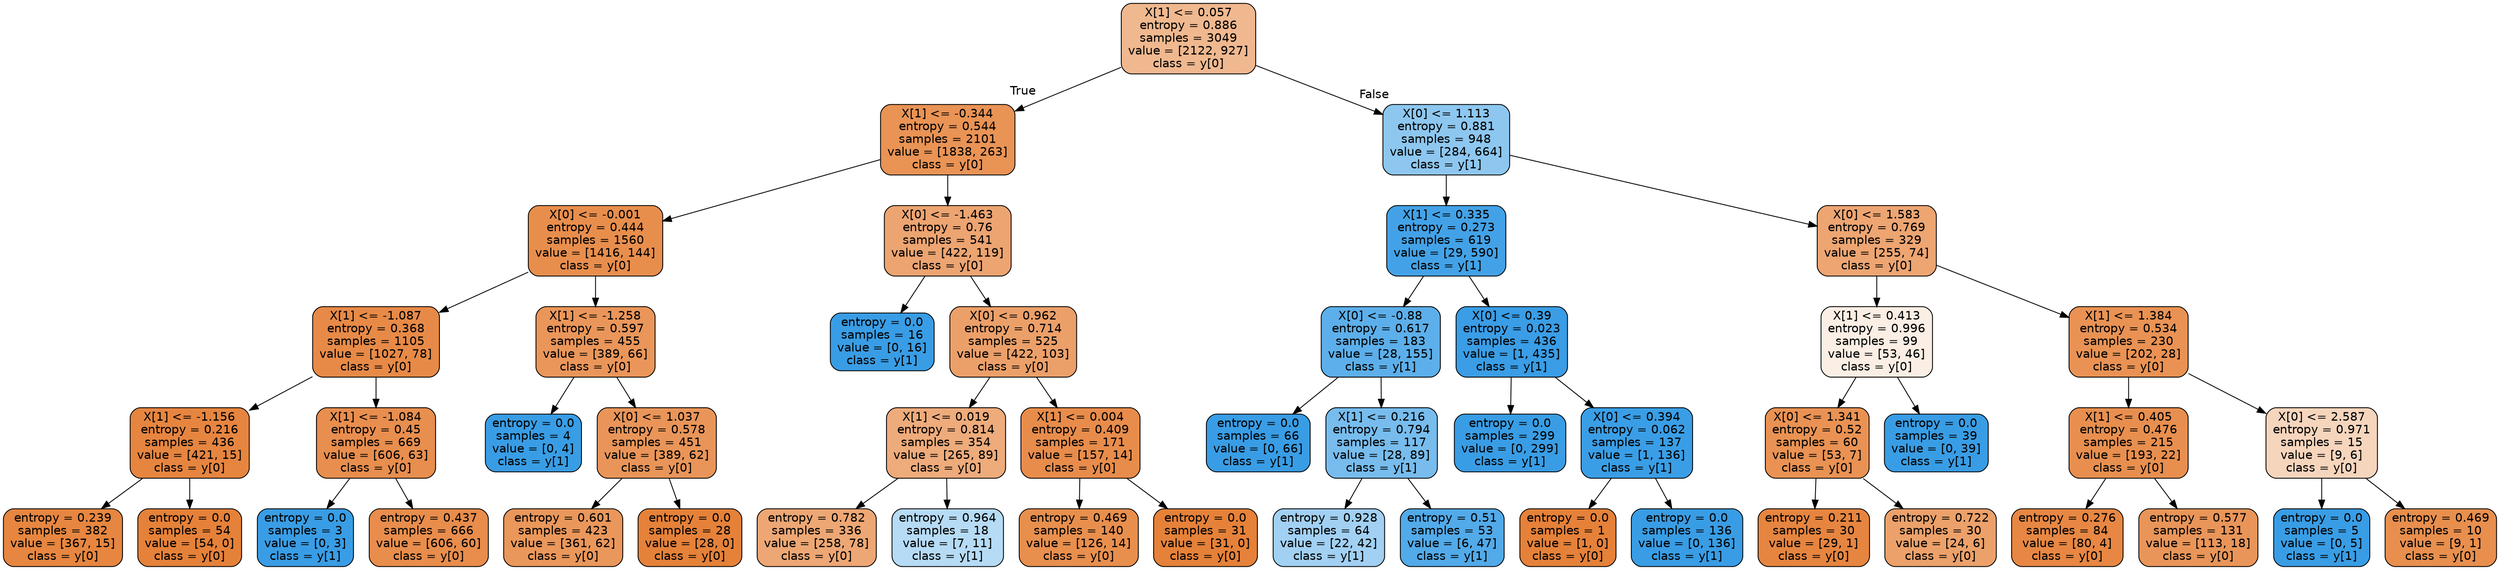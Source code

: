 digraph Tree {
node [shape=box, style="filled, rounded", color="black", fontname=helvetica] ;
edge [fontname=helvetica] ;
0 [label="X[1] <= 0.057\nentropy = 0.886\nsamples = 3049\nvalue = [2122, 927]\nclass = y[0]", fillcolor="#e5813990"] ;
1 [label="X[1] <= -0.344\nentropy = 0.544\nsamples = 2101\nvalue = [1838, 263]\nclass = y[0]", fillcolor="#e58139db"] ;
0 -> 1 [labeldistance=2.5, labelangle=45, headlabel="True"] ;
2 [label="X[0] <= -0.001\nentropy = 0.444\nsamples = 1560\nvalue = [1416, 144]\nclass = y[0]", fillcolor="#e58139e5"] ;
1 -> 2 ;
3 [label="X[1] <= -1.087\nentropy = 0.368\nsamples = 1105\nvalue = [1027, 78]\nclass = y[0]", fillcolor="#e58139ec"] ;
2 -> 3 ;
4 [label="X[1] <= -1.156\nentropy = 0.216\nsamples = 436\nvalue = [421, 15]\nclass = y[0]", fillcolor="#e58139f6"] ;
3 -> 4 ;
5 [label="entropy = 0.239\nsamples = 382\nvalue = [367, 15]\nclass = y[0]", fillcolor="#e58139f5"] ;
4 -> 5 ;
6 [label="entropy = 0.0\nsamples = 54\nvalue = [54, 0]\nclass = y[0]", fillcolor="#e58139ff"] ;
4 -> 6 ;
7 [label="X[1] <= -1.084\nentropy = 0.45\nsamples = 669\nvalue = [606, 63]\nclass = y[0]", fillcolor="#e58139e4"] ;
3 -> 7 ;
8 [label="entropy = 0.0\nsamples = 3\nvalue = [0, 3]\nclass = y[1]", fillcolor="#399de5ff"] ;
7 -> 8 ;
9 [label="entropy = 0.437\nsamples = 666\nvalue = [606, 60]\nclass = y[0]", fillcolor="#e58139e6"] ;
7 -> 9 ;
10 [label="X[1] <= -1.258\nentropy = 0.597\nsamples = 455\nvalue = [389, 66]\nclass = y[0]", fillcolor="#e58139d4"] ;
2 -> 10 ;
11 [label="entropy = 0.0\nsamples = 4\nvalue = [0, 4]\nclass = y[1]", fillcolor="#399de5ff"] ;
10 -> 11 ;
12 [label="X[0] <= 1.037\nentropy = 0.578\nsamples = 451\nvalue = [389, 62]\nclass = y[0]", fillcolor="#e58139d6"] ;
10 -> 12 ;
13 [label="entropy = 0.601\nsamples = 423\nvalue = [361, 62]\nclass = y[0]", fillcolor="#e58139d3"] ;
12 -> 13 ;
14 [label="entropy = 0.0\nsamples = 28\nvalue = [28, 0]\nclass = y[0]", fillcolor="#e58139ff"] ;
12 -> 14 ;
15 [label="X[0] <= -1.463\nentropy = 0.76\nsamples = 541\nvalue = [422, 119]\nclass = y[0]", fillcolor="#e58139b7"] ;
1 -> 15 ;
16 [label="entropy = 0.0\nsamples = 16\nvalue = [0, 16]\nclass = y[1]", fillcolor="#399de5ff"] ;
15 -> 16 ;
17 [label="X[0] <= 0.962\nentropy = 0.714\nsamples = 525\nvalue = [422, 103]\nclass = y[0]", fillcolor="#e58139c1"] ;
15 -> 17 ;
18 [label="X[1] <= 0.019\nentropy = 0.814\nsamples = 354\nvalue = [265, 89]\nclass = y[0]", fillcolor="#e58139a9"] ;
17 -> 18 ;
19 [label="entropy = 0.782\nsamples = 336\nvalue = [258, 78]\nclass = y[0]", fillcolor="#e58139b2"] ;
18 -> 19 ;
20 [label="entropy = 0.964\nsamples = 18\nvalue = [7, 11]\nclass = y[1]", fillcolor="#399de55d"] ;
18 -> 20 ;
21 [label="X[1] <= 0.004\nentropy = 0.409\nsamples = 171\nvalue = [157, 14]\nclass = y[0]", fillcolor="#e58139e8"] ;
17 -> 21 ;
22 [label="entropy = 0.469\nsamples = 140\nvalue = [126, 14]\nclass = y[0]", fillcolor="#e58139e3"] ;
21 -> 22 ;
23 [label="entropy = 0.0\nsamples = 31\nvalue = [31, 0]\nclass = y[0]", fillcolor="#e58139ff"] ;
21 -> 23 ;
24 [label="X[0] <= 1.113\nentropy = 0.881\nsamples = 948\nvalue = [284, 664]\nclass = y[1]", fillcolor="#399de592"] ;
0 -> 24 [labeldistance=2.5, labelangle=-45, headlabel="False"] ;
25 [label="X[1] <= 0.335\nentropy = 0.273\nsamples = 619\nvalue = [29, 590]\nclass = y[1]", fillcolor="#399de5f2"] ;
24 -> 25 ;
26 [label="X[0] <= -0.88\nentropy = 0.617\nsamples = 183\nvalue = [28, 155]\nclass = y[1]", fillcolor="#399de5d1"] ;
25 -> 26 ;
27 [label="entropy = 0.0\nsamples = 66\nvalue = [0, 66]\nclass = y[1]", fillcolor="#399de5ff"] ;
26 -> 27 ;
28 [label="X[1] <= 0.216\nentropy = 0.794\nsamples = 117\nvalue = [28, 89]\nclass = y[1]", fillcolor="#399de5af"] ;
26 -> 28 ;
29 [label="entropy = 0.928\nsamples = 64\nvalue = [22, 42]\nclass = y[1]", fillcolor="#399de579"] ;
28 -> 29 ;
30 [label="entropy = 0.51\nsamples = 53\nvalue = [6, 47]\nclass = y[1]", fillcolor="#399de5de"] ;
28 -> 30 ;
31 [label="X[0] <= 0.39\nentropy = 0.023\nsamples = 436\nvalue = [1, 435]\nclass = y[1]", fillcolor="#399de5fe"] ;
25 -> 31 ;
32 [label="entropy = 0.0\nsamples = 299\nvalue = [0, 299]\nclass = y[1]", fillcolor="#399de5ff"] ;
31 -> 32 ;
33 [label="X[0] <= 0.394\nentropy = 0.062\nsamples = 137\nvalue = [1, 136]\nclass = y[1]", fillcolor="#399de5fd"] ;
31 -> 33 ;
34 [label="entropy = 0.0\nsamples = 1\nvalue = [1, 0]\nclass = y[0]", fillcolor="#e58139ff"] ;
33 -> 34 ;
35 [label="entropy = 0.0\nsamples = 136\nvalue = [0, 136]\nclass = y[1]", fillcolor="#399de5ff"] ;
33 -> 35 ;
36 [label="X[0] <= 1.583\nentropy = 0.769\nsamples = 329\nvalue = [255, 74]\nclass = y[0]", fillcolor="#e58139b5"] ;
24 -> 36 ;
37 [label="X[1] <= 0.413\nentropy = 0.996\nsamples = 99\nvalue = [53, 46]\nclass = y[0]", fillcolor="#e5813922"] ;
36 -> 37 ;
38 [label="X[0] <= 1.341\nentropy = 0.52\nsamples = 60\nvalue = [53, 7]\nclass = y[0]", fillcolor="#e58139dd"] ;
37 -> 38 ;
39 [label="entropy = 0.211\nsamples = 30\nvalue = [29, 1]\nclass = y[0]", fillcolor="#e58139f6"] ;
38 -> 39 ;
40 [label="entropy = 0.722\nsamples = 30\nvalue = [24, 6]\nclass = y[0]", fillcolor="#e58139bf"] ;
38 -> 40 ;
41 [label="entropy = 0.0\nsamples = 39\nvalue = [0, 39]\nclass = y[1]", fillcolor="#399de5ff"] ;
37 -> 41 ;
42 [label="X[1] <= 1.384\nentropy = 0.534\nsamples = 230\nvalue = [202, 28]\nclass = y[0]", fillcolor="#e58139dc"] ;
36 -> 42 ;
43 [label="X[1] <= 0.405\nentropy = 0.476\nsamples = 215\nvalue = [193, 22]\nclass = y[0]", fillcolor="#e58139e2"] ;
42 -> 43 ;
44 [label="entropy = 0.276\nsamples = 84\nvalue = [80, 4]\nclass = y[0]", fillcolor="#e58139f2"] ;
43 -> 44 ;
45 [label="entropy = 0.577\nsamples = 131\nvalue = [113, 18]\nclass = y[0]", fillcolor="#e58139d6"] ;
43 -> 45 ;
46 [label="X[0] <= 2.587\nentropy = 0.971\nsamples = 15\nvalue = [9, 6]\nclass = y[0]", fillcolor="#e5813955"] ;
42 -> 46 ;
47 [label="entropy = 0.0\nsamples = 5\nvalue = [0, 5]\nclass = y[1]", fillcolor="#399de5ff"] ;
46 -> 47 ;
48 [label="entropy = 0.469\nsamples = 10\nvalue = [9, 1]\nclass = y[0]", fillcolor="#e58139e3"] ;
46 -> 48 ;
}